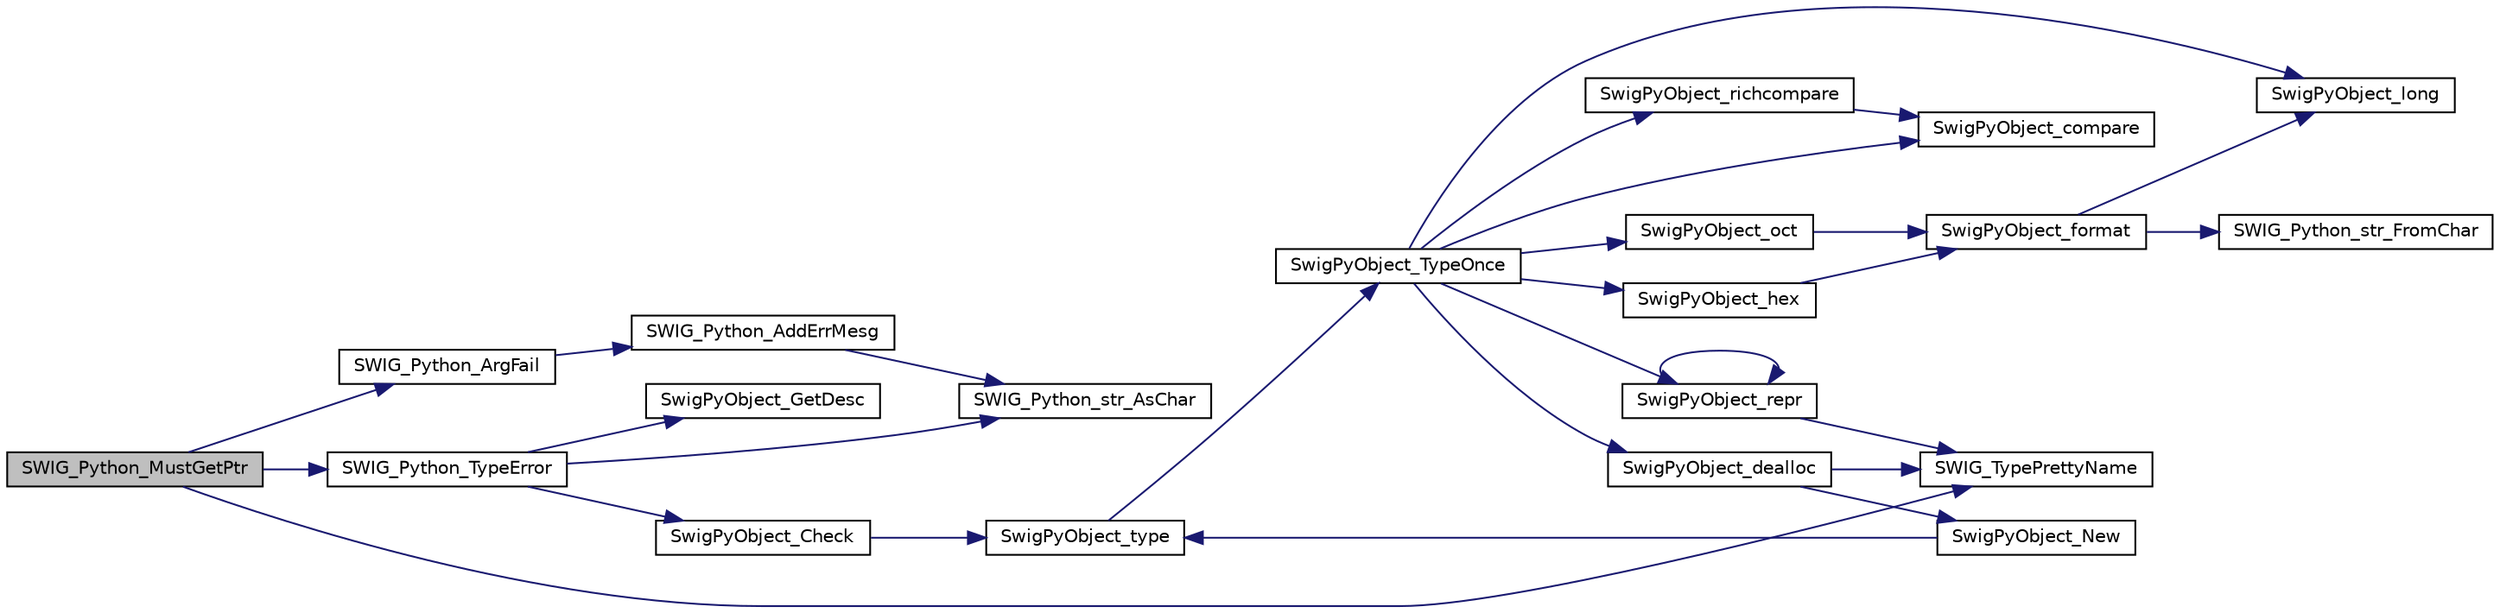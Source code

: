 digraph "SWIG_Python_MustGetPtr"
{
 // LATEX_PDF_SIZE
  edge [fontname="Helvetica",fontsize="10",labelfontname="Helvetica",labelfontsize="10"];
  node [fontname="Helvetica",fontsize="10",shape=record];
  rankdir="LR";
  Node1 [label="SWIG_Python_MustGetPtr",height=0.2,width=0.4,color="black", fillcolor="grey75", style="filled", fontcolor="black",tooltip=" "];
  Node1 -> Node2 [color="midnightblue",fontsize="10",style="solid",fontname="Helvetica"];
  Node2 [label="SWIG_Python_ArgFail",height=0.2,width=0.4,color="black", fillcolor="white", style="filled",URL="$de/d48/swig__runtime_8h.html#ab3ea77456a0202171540ab01c6e3e4f7",tooltip=" "];
  Node2 -> Node3 [color="midnightblue",fontsize="10",style="solid",fontname="Helvetica"];
  Node3 [label="SWIG_Python_AddErrMesg",height=0.2,width=0.4,color="black", fillcolor="white", style="filled",URL="$de/d48/swig__runtime_8h.html#a26ba14592b463c53ad77c11ae322e44f",tooltip=" "];
  Node3 -> Node4 [color="midnightblue",fontsize="10",style="solid",fontname="Helvetica"];
  Node4 [label="SWIG_Python_str_AsChar",height=0.2,width=0.4,color="black", fillcolor="white", style="filled",URL="$de/d48/swig__runtime_8h.html#a490869adce66bc12597e3c1ac23fab48",tooltip=" "];
  Node1 -> Node5 [color="midnightblue",fontsize="10",style="solid",fontname="Helvetica"];
  Node5 [label="SWIG_Python_TypeError",height=0.2,width=0.4,color="black", fillcolor="white", style="filled",URL="$de/d48/swig__runtime_8h.html#ac487bf25fd5238c01ad35edf4dde586f",tooltip=" "];
  Node5 -> Node4 [color="midnightblue",fontsize="10",style="solid",fontname="Helvetica"];
  Node5 -> Node6 [color="midnightblue",fontsize="10",style="solid",fontname="Helvetica"];
  Node6 [label="SwigPyObject_Check",height=0.2,width=0.4,color="black", fillcolor="white", style="filled",URL="$de/d48/swig__runtime_8h.html#a918ad69f91e617193f190aed101c3cc4",tooltip=" "];
  Node6 -> Node7 [color="midnightblue",fontsize="10",style="solid",fontname="Helvetica"];
  Node7 [label="SwigPyObject_type",height=0.2,width=0.4,color="black", fillcolor="white", style="filled",URL="$de/d48/swig__runtime_8h.html#ae8dc28636254904148bf0ecbaa84559d",tooltip=" "];
  Node7 -> Node8 [color="midnightblue",fontsize="10",style="solid",fontname="Helvetica"];
  Node8 [label="SwigPyObject_TypeOnce",height=0.2,width=0.4,color="black", fillcolor="white", style="filled",URL="$de/d48/swig__runtime_8h.html#aea7d4126c1b77d06d8fcdf22619e9d77",tooltip=" "];
  Node8 -> Node9 [color="midnightblue",fontsize="10",style="solid",fontname="Helvetica"];
  Node9 [label="SwigPyObject_compare",height=0.2,width=0.4,color="black", fillcolor="white", style="filled",URL="$de/d48/swig__runtime_8h.html#a72434475ffb4b712774fb65344cf0292",tooltip=" "];
  Node8 -> Node10 [color="midnightblue",fontsize="10",style="solid",fontname="Helvetica"];
  Node10 [label="SwigPyObject_dealloc",height=0.2,width=0.4,color="black", fillcolor="white", style="filled",URL="$de/d48/swig__runtime_8h.html#a31a09386e839d2080e2f56602c011263",tooltip=" "];
  Node10 -> Node11 [color="midnightblue",fontsize="10",style="solid",fontname="Helvetica"];
  Node11 [label="SWIG_TypePrettyName",height=0.2,width=0.4,color="black", fillcolor="white", style="filled",URL="$de/d48/swig__runtime_8h.html#ac06a9c6823be7d83dd9ea7b9d9a1b5ea",tooltip=" "];
  Node10 -> Node12 [color="midnightblue",fontsize="10",style="solid",fontname="Helvetica"];
  Node12 [label="SwigPyObject_New",height=0.2,width=0.4,color="black", fillcolor="white", style="filled",URL="$de/d48/swig__runtime_8h.html#adaf049b6445afcfd0890cabe0d5539d4",tooltip=" "];
  Node12 -> Node7 [color="midnightblue",fontsize="10",style="solid",fontname="Helvetica"];
  Node8 -> Node13 [color="midnightblue",fontsize="10",style="solid",fontname="Helvetica"];
  Node13 [label="SwigPyObject_hex",height=0.2,width=0.4,color="black", fillcolor="white", style="filled",URL="$de/d48/swig__runtime_8h.html#a2f84a1f8f23c3799674771805cc21231",tooltip=" "];
  Node13 -> Node14 [color="midnightblue",fontsize="10",style="solid",fontname="Helvetica"];
  Node14 [label="SwigPyObject_format",height=0.2,width=0.4,color="black", fillcolor="white", style="filled",URL="$de/d48/swig__runtime_8h.html#aae6ca01869202c83b1a0e94c89e99531",tooltip=" "];
  Node14 -> Node15 [color="midnightblue",fontsize="10",style="solid",fontname="Helvetica"];
  Node15 [label="SWIG_Python_str_FromChar",height=0.2,width=0.4,color="black", fillcolor="white", style="filled",URL="$de/d48/swig__runtime_8h.html#ada53ff51e4581c1caf6bf62482216fb4",tooltip=" "];
  Node14 -> Node16 [color="midnightblue",fontsize="10",style="solid",fontname="Helvetica"];
  Node16 [label="SwigPyObject_long",height=0.2,width=0.4,color="black", fillcolor="white", style="filled",URL="$de/d48/swig__runtime_8h.html#a55e9ff6b9b15052b9d0eff8cab0823c9",tooltip=" "];
  Node8 -> Node16 [color="midnightblue",fontsize="10",style="solid",fontname="Helvetica"];
  Node8 -> Node17 [color="midnightblue",fontsize="10",style="solid",fontname="Helvetica"];
  Node17 [label="SwigPyObject_oct",height=0.2,width=0.4,color="black", fillcolor="white", style="filled",URL="$de/d48/swig__runtime_8h.html#af46a9a17b9d632d0a73132eeb0ce1339",tooltip=" "];
  Node17 -> Node14 [color="midnightblue",fontsize="10",style="solid",fontname="Helvetica"];
  Node8 -> Node18 [color="midnightblue",fontsize="10",style="solid",fontname="Helvetica"];
  Node18 [label="SwigPyObject_repr",height=0.2,width=0.4,color="black", fillcolor="white", style="filled",URL="$de/d48/swig__runtime_8h.html#ac8e963c137ae03e03269ebd3c491778b",tooltip=" "];
  Node18 -> Node11 [color="midnightblue",fontsize="10",style="solid",fontname="Helvetica"];
  Node18 -> Node18 [color="midnightblue",fontsize="10",style="solid",fontname="Helvetica"];
  Node8 -> Node19 [color="midnightblue",fontsize="10",style="solid",fontname="Helvetica"];
  Node19 [label="SwigPyObject_richcompare",height=0.2,width=0.4,color="black", fillcolor="white", style="filled",URL="$de/d48/swig__runtime_8h.html#a35882b857793d03a7fb142385b6b5389",tooltip=" "];
  Node19 -> Node9 [color="midnightblue",fontsize="10",style="solid",fontname="Helvetica"];
  Node5 -> Node20 [color="midnightblue",fontsize="10",style="solid",fontname="Helvetica"];
  Node20 [label="SwigPyObject_GetDesc",height=0.2,width=0.4,color="black", fillcolor="white", style="filled",URL="$de/d48/swig__runtime_8h.html#a496c670b2d2805ee65028fc48f085d10",tooltip=" "];
  Node1 -> Node11 [color="midnightblue",fontsize="10",style="solid",fontname="Helvetica"];
}

